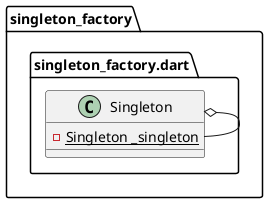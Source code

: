 @startuml
set namespaceSeparator ::

class "singleton_factory::singleton_factory.dart::Singleton" {
  {static} -Singleton _singleton
}

"singleton_factory::singleton_factory.dart::Singleton" o-- "singleton_factory::singleton_factory.dart::Singleton"


@enduml